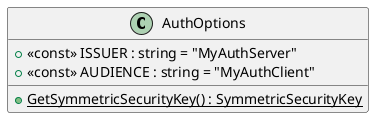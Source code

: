 @startuml
class AuthOptions {
    + <<const>> ISSUER : string = "MyAuthServer"
    + <<const>> AUDIENCE : string = "MyAuthClient"
    + {static} GetSymmetricSecurityKey() : SymmetricSecurityKey
}
@enduml
